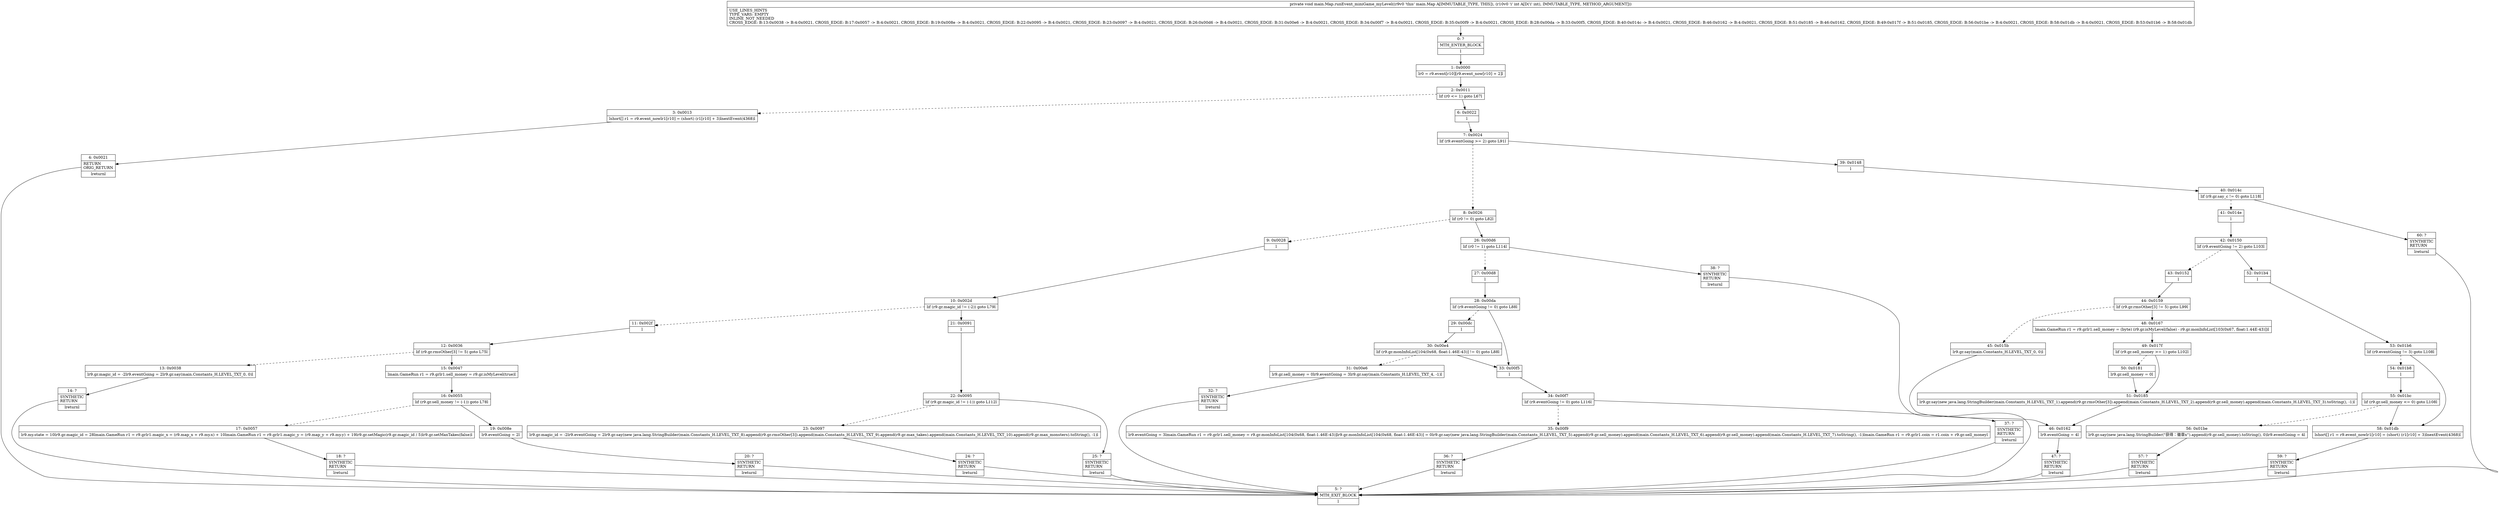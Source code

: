 digraph "CFG formain.Map.runEvent_miniGame_myLevel(I)V" {
Node_0 [shape=record,label="{0\:\ ?|MTH_ENTER_BLOCK\l|l}"];
Node_1 [shape=record,label="{1\:\ 0x0000|lr0 = r9.event[r10][r9.event_now[r10] + 2]l}"];
Node_2 [shape=record,label="{2\:\ 0x0011|lif (r0 \<= 1) goto L67l}"];
Node_3 [shape=record,label="{3\:\ 0x0013|lshort[] r1 = r9.event_nowlr1[r10] = (short) (r1[r10] + 3)lnextEvent(4368)l}"];
Node_4 [shape=record,label="{4\:\ 0x0021|RETURN\lORIG_RETURN\l|lreturnl}"];
Node_5 [shape=record,label="{5\:\ ?|MTH_EXIT_BLOCK\l|l}"];
Node_6 [shape=record,label="{6\:\ 0x0022|l}"];
Node_7 [shape=record,label="{7\:\ 0x0024|lif (r9.eventGoing \>= 2) goto L91l}"];
Node_8 [shape=record,label="{8\:\ 0x0026|lif (r0 != 0) goto L82l}"];
Node_9 [shape=record,label="{9\:\ 0x0028|l}"];
Node_10 [shape=record,label="{10\:\ 0x002d|lif (r9.gr.magic_id != (\-2)) goto L79l}"];
Node_11 [shape=record,label="{11\:\ 0x002f|l}"];
Node_12 [shape=record,label="{12\:\ 0x0036|lif (r9.gr.rmsOther[3] != 5) goto L75l}"];
Node_13 [shape=record,label="{13\:\ 0x0038|lr9.gr.magic_id = \-2lr9.eventGoing = 2lr9.gr.say(main.Constants_H.LEVEL_TXT_0, 0)l}"];
Node_14 [shape=record,label="{14\:\ ?|SYNTHETIC\lRETURN\l|lreturnl}"];
Node_15 [shape=record,label="{15\:\ 0x0047|lmain.GameRun r1 = r9.grlr1.sell_money = r9.gr.isMyLevel(true)l}"];
Node_16 [shape=record,label="{16\:\ 0x0055|lif (r9.gr.sell_money != (\-1)) goto L78l}"];
Node_17 [shape=record,label="{17\:\ 0x0057|lr9.my.state = 10lr9.gr.magic_id = 28lmain.GameRun r1 = r9.grlr1.magic_x = (r9.map_x + r9.my.x) + 10lmain.GameRun r1 = r9.grlr1.magic_y = (r9.map_y + r9.my.y) + 19lr9.gr.setMagic(r9.gr.magic_id \/ 5)lr9.gr.setMaxTakes(false)l}"];
Node_18 [shape=record,label="{18\:\ ?|SYNTHETIC\lRETURN\l|lreturnl}"];
Node_19 [shape=record,label="{19\:\ 0x008e|lr9.eventGoing = 2l}"];
Node_20 [shape=record,label="{20\:\ ?|SYNTHETIC\lRETURN\l|lreturnl}"];
Node_21 [shape=record,label="{21\:\ 0x0091|l}"];
Node_22 [shape=record,label="{22\:\ 0x0095|lif (r9.gr.magic_id != (\-1)) goto L112l}"];
Node_23 [shape=record,label="{23\:\ 0x0097|lr9.gr.magic_id = \-2lr9.eventGoing = 2lr9.gr.say(new java.lang.StringBuilder(main.Constants_H.LEVEL_TXT_8).append(r9.gr.rmsOther[3]).append(main.Constants_H.LEVEL_TXT_9).append(r9.gr.max_takes).append(main.Constants_H.LEVEL_TXT_10).append(r9.gr.max_monsters).toString(), \-1)l}"];
Node_24 [shape=record,label="{24\:\ ?|SYNTHETIC\lRETURN\l|lreturnl}"];
Node_25 [shape=record,label="{25\:\ ?|SYNTHETIC\lRETURN\l|lreturnl}"];
Node_26 [shape=record,label="{26\:\ 0x00d6|lif (r0 != 1) goto L114l}"];
Node_27 [shape=record,label="{27\:\ 0x00d8|l}"];
Node_28 [shape=record,label="{28\:\ 0x00da|lif (r9.eventGoing != 0) goto L88l}"];
Node_29 [shape=record,label="{29\:\ 0x00dc|l}"];
Node_30 [shape=record,label="{30\:\ 0x00e4|lif (r9.gr.monInfoList[104(0x68, float:1.46E\-43)] != 0) goto L88l}"];
Node_31 [shape=record,label="{31\:\ 0x00e6|lr9.gr.sell_money = 0lr9.eventGoing = 3lr9.gr.say(main.Constants_H.LEVEL_TXT_4, \-1)l}"];
Node_32 [shape=record,label="{32\:\ ?|SYNTHETIC\lRETURN\l|lreturnl}"];
Node_33 [shape=record,label="{33\:\ 0x00f5|l}"];
Node_34 [shape=record,label="{34\:\ 0x00f7|lif (r9.eventGoing != 0) goto L116l}"];
Node_35 [shape=record,label="{35\:\ 0x00f9|lr9.eventGoing = 3lmain.GameRun r1 = r9.grlr1.sell_money = r9.gr.monInfoList[104(0x68, float:1.46E\-43)]lr9.gr.monInfoList[104(0x68, float:1.46E\-43)] = 0lr9.gr.say(new java.lang.StringBuilder(main.Constants_H.LEVEL_TXT_5).append(r9.gr.sell_money).append(main.Constants_H.LEVEL_TXT_6).append(r9.gr.sell_money).append(main.Constants_H.LEVEL_TXT_7).toString(), \-1)lmain.GameRun r1 = r9.grlr1.coin = r1.coin + r9.gr.sell_moneyl}"];
Node_36 [shape=record,label="{36\:\ ?|SYNTHETIC\lRETURN\l|lreturnl}"];
Node_37 [shape=record,label="{37\:\ ?|SYNTHETIC\lRETURN\l|lreturnl}"];
Node_38 [shape=record,label="{38\:\ ?|SYNTHETIC\lRETURN\l|lreturnl}"];
Node_39 [shape=record,label="{39\:\ 0x0148|l}"];
Node_40 [shape=record,label="{40\:\ 0x014c|lif (r9.gr.say_c != 0) goto L118l}"];
Node_41 [shape=record,label="{41\:\ 0x014e|l}"];
Node_42 [shape=record,label="{42\:\ 0x0150|lif (r9.eventGoing != 2) goto L103l}"];
Node_43 [shape=record,label="{43\:\ 0x0152|l}"];
Node_44 [shape=record,label="{44\:\ 0x0159|lif (r9.gr.rmsOther[3] != 5) goto L99l}"];
Node_45 [shape=record,label="{45\:\ 0x015b|lr9.gr.say(main.Constants_H.LEVEL_TXT_0, 0)l}"];
Node_46 [shape=record,label="{46\:\ 0x0162|lr9.eventGoing = 4l}"];
Node_47 [shape=record,label="{47\:\ ?|SYNTHETIC\lRETURN\l|lreturnl}"];
Node_48 [shape=record,label="{48\:\ 0x0167|lmain.GameRun r1 = r9.grlr1.sell_money = (byte) (r9.gr.isMyLevel(false) \- r9.gr.monInfoList[103(0x67, float:1.44E\-43)])l}"];
Node_49 [shape=record,label="{49\:\ 0x017f|lif (r9.gr.sell_money \>= 1) goto L102l}"];
Node_50 [shape=record,label="{50\:\ 0x0181|lr9.gr.sell_money = 0l}"];
Node_51 [shape=record,label="{51\:\ 0x0185|lr9.gr.say(new java.lang.StringBuilder(main.Constants_H.LEVEL_TXT_1).append(r9.gr.rmsOther[3]).append(main.Constants_H.LEVEL_TXT_2).append(r9.gr.sell_money).append(main.Constants_H.LEVEL_TXT_3).toString(), \-1)l}"];
Node_52 [shape=record,label="{52\:\ 0x01b4|l}"];
Node_53 [shape=record,label="{53\:\ 0x01b6|lif (r9.eventGoing != 3) goto L108l}"];
Node_54 [shape=record,label="{54\:\ 0x01b8|l}"];
Node_55 [shape=record,label="{55\:\ 0x01bc|lif (r9.gr.sell_money \<= 0) goto L108l}"];
Node_56 [shape=record,label="{56\:\ 0x01be|lr9.gr.say(new java.lang.StringBuilder(\"获得：徽章x\").append(r9.gr.sell_money).toString(), 0)lr9.eventGoing = 4l}"];
Node_57 [shape=record,label="{57\:\ ?|SYNTHETIC\lRETURN\l|lreturnl}"];
Node_58 [shape=record,label="{58\:\ 0x01db|lshort[] r1 = r9.event_nowlr1[r10] = (short) (r1[r10] + 3)lnextEvent(4368)l}"];
Node_59 [shape=record,label="{59\:\ ?|SYNTHETIC\lRETURN\l|lreturnl}"];
Node_60 [shape=record,label="{60\:\ ?|SYNTHETIC\lRETURN\l|lreturnl}"];
MethodNode[shape=record,label="{private void main.Map.runEvent_miniGame_myLevel((r9v0 'this' main.Map A[IMMUTABLE_TYPE, THIS]), (r10v0 'i' int A[D('i' int), IMMUTABLE_TYPE, METHOD_ARGUMENT]))  | USE_LINES_HINTS\lTYPE_VARS: EMPTY\lINLINE_NOT_NEEDED\lCROSS_EDGE: B:13:0x0038 \-\> B:4:0x0021, CROSS_EDGE: B:17:0x0057 \-\> B:4:0x0021, CROSS_EDGE: B:19:0x008e \-\> B:4:0x0021, CROSS_EDGE: B:22:0x0095 \-\> B:4:0x0021, CROSS_EDGE: B:23:0x0097 \-\> B:4:0x0021, CROSS_EDGE: B:26:0x00d6 \-\> B:4:0x0021, CROSS_EDGE: B:31:0x00e6 \-\> B:4:0x0021, CROSS_EDGE: B:34:0x00f7 \-\> B:4:0x0021, CROSS_EDGE: B:35:0x00f9 \-\> B:4:0x0021, CROSS_EDGE: B:28:0x00da \-\> B:33:0x00f5, CROSS_EDGE: B:40:0x014c \-\> B:4:0x0021, CROSS_EDGE: B:46:0x0162 \-\> B:4:0x0021, CROSS_EDGE: B:51:0x0185 \-\> B:46:0x0162, CROSS_EDGE: B:49:0x017f \-\> B:51:0x0185, CROSS_EDGE: B:56:0x01be \-\> B:4:0x0021, CROSS_EDGE: B:58:0x01db \-\> B:4:0x0021, CROSS_EDGE: B:53:0x01b6 \-\> B:58:0x01db\l}"];
MethodNode -> Node_0;
Node_0 -> Node_1;
Node_1 -> Node_2;
Node_2 -> Node_3[style=dashed];
Node_2 -> Node_6;
Node_3 -> Node_4;
Node_4 -> Node_5;
Node_6 -> Node_7;
Node_7 -> Node_8[style=dashed];
Node_7 -> Node_39;
Node_8 -> Node_9[style=dashed];
Node_8 -> Node_26;
Node_9 -> Node_10;
Node_10 -> Node_11[style=dashed];
Node_10 -> Node_21;
Node_11 -> Node_12;
Node_12 -> Node_13[style=dashed];
Node_12 -> Node_15;
Node_13 -> Node_14;
Node_14 -> Node_5;
Node_15 -> Node_16;
Node_16 -> Node_17[style=dashed];
Node_16 -> Node_19;
Node_17 -> Node_18;
Node_18 -> Node_5;
Node_19 -> Node_20;
Node_20 -> Node_5;
Node_21 -> Node_22;
Node_22 -> Node_23[style=dashed];
Node_22 -> Node_25;
Node_23 -> Node_24;
Node_24 -> Node_5;
Node_25 -> Node_5;
Node_26 -> Node_27[style=dashed];
Node_26 -> Node_38;
Node_27 -> Node_28;
Node_28 -> Node_29[style=dashed];
Node_28 -> Node_33;
Node_29 -> Node_30;
Node_30 -> Node_31[style=dashed];
Node_30 -> Node_33;
Node_31 -> Node_32;
Node_32 -> Node_5;
Node_33 -> Node_34;
Node_34 -> Node_35[style=dashed];
Node_34 -> Node_37;
Node_35 -> Node_36;
Node_36 -> Node_5;
Node_37 -> Node_5;
Node_38 -> Node_5;
Node_39 -> Node_40;
Node_40 -> Node_41[style=dashed];
Node_40 -> Node_60;
Node_41 -> Node_42;
Node_42 -> Node_43[style=dashed];
Node_42 -> Node_52;
Node_43 -> Node_44;
Node_44 -> Node_45[style=dashed];
Node_44 -> Node_48;
Node_45 -> Node_46;
Node_46 -> Node_47;
Node_47 -> Node_5;
Node_48 -> Node_49;
Node_49 -> Node_50[style=dashed];
Node_49 -> Node_51;
Node_50 -> Node_51;
Node_51 -> Node_46;
Node_52 -> Node_53;
Node_53 -> Node_54[style=dashed];
Node_53 -> Node_58;
Node_54 -> Node_55;
Node_55 -> Node_56[style=dashed];
Node_55 -> Node_58;
Node_56 -> Node_57;
Node_57 -> Node_5;
Node_58 -> Node_59;
Node_59 -> Node_5;
Node_60 -> Node_5;
}

